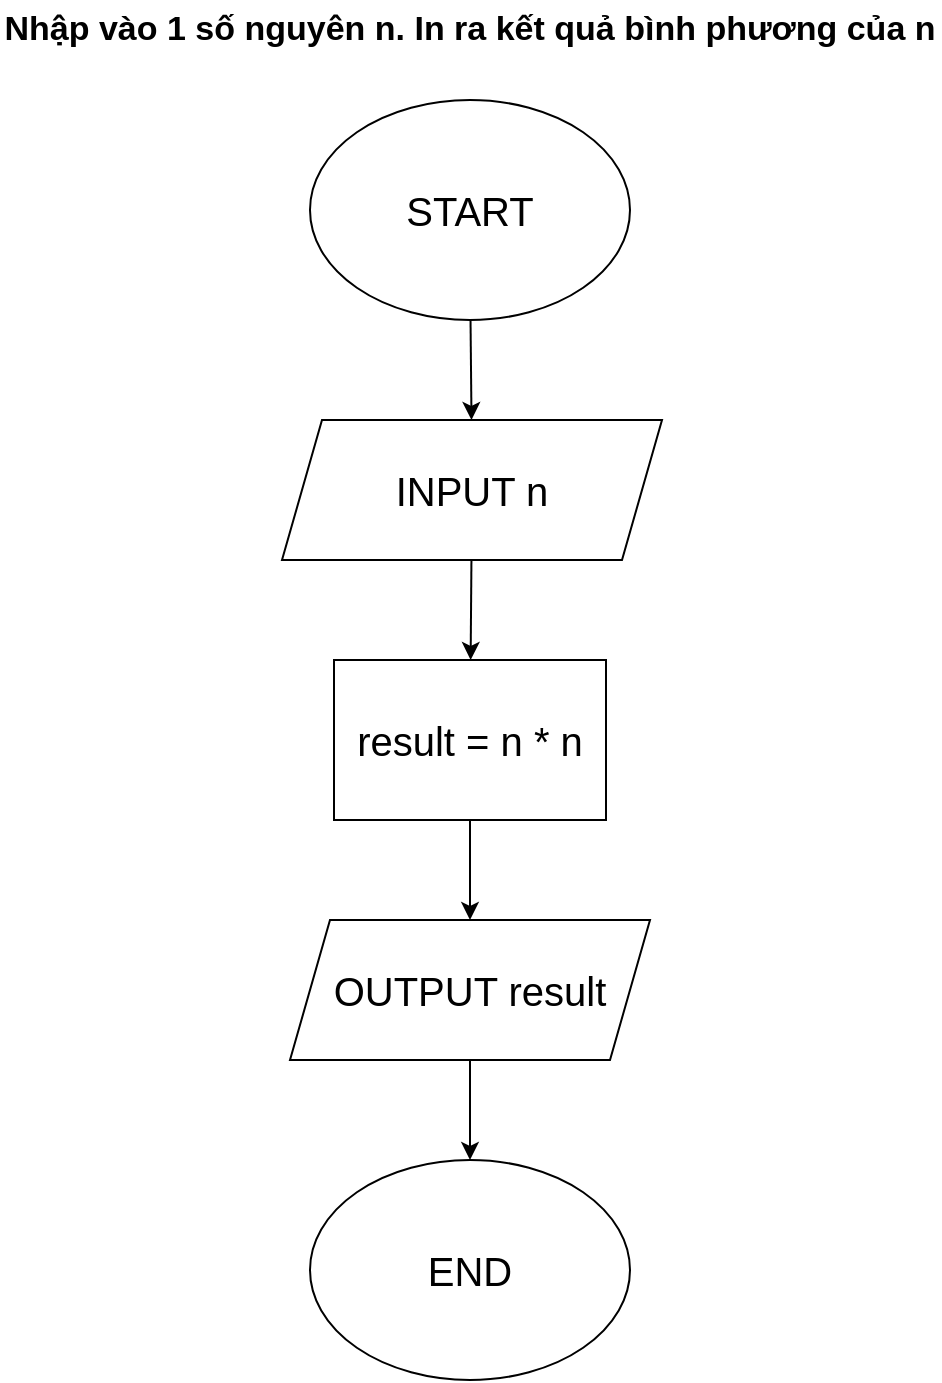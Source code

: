<mxfile version="23.0.1" type="device" pages="2">
  <diagram name="Page-1" id="AGTM7fwZfRJB2eIQedqC">
    <mxGraphModel dx="1390" dy="775" grid="1" gridSize="10" guides="1" tooltips="1" connect="1" arrows="1" fold="1" page="1" pageScale="1" pageWidth="827" pageHeight="1169" math="0" shadow="0">
      <root>
        <mxCell id="0" />
        <mxCell id="1" parent="0" />
        <mxCell id="6Ni9g9kHz7oEFQZ4ZGgN-1" value="&lt;b&gt;&lt;font style=&quot;font-size: 17px;&quot;&gt;Nhập vào 1 số nguyên n. In ra kết quả bình phương của n&lt;/font&gt;&lt;/b&gt;" style="text;html=1;strokeColor=none;fillColor=none;align=center;verticalAlign=middle;whiteSpace=wrap;rounded=0;" vertex="1" parent="1">
          <mxGeometry x="179" y="10" width="470" height="30" as="geometry" />
        </mxCell>
        <mxCell id="6Ni9g9kHz7oEFQZ4ZGgN-2" value="&lt;font style=&quot;font-size: 20px;&quot;&gt;START&lt;/font&gt;" style="ellipse;whiteSpace=wrap;html=1;" vertex="1" parent="1">
          <mxGeometry x="334" y="60" width="160" height="110" as="geometry" />
        </mxCell>
        <mxCell id="6Ni9g9kHz7oEFQZ4ZGgN-3" value="&lt;font style=&quot;font-size: 20px;&quot;&gt;INPUT n&lt;/font&gt;" style="shape=parallelogram;perimeter=parallelogramPerimeter;whiteSpace=wrap;html=1;fixedSize=1;" vertex="1" parent="1">
          <mxGeometry x="320" y="220" width="190" height="70" as="geometry" />
        </mxCell>
        <mxCell id="6Ni9g9kHz7oEFQZ4ZGgN-4" value="&lt;font style=&quot;font-size: 20px;&quot;&gt;result = n * n&lt;/font&gt;" style="rounded=0;whiteSpace=wrap;html=1;" vertex="1" parent="1">
          <mxGeometry x="346" y="340" width="136" height="80" as="geometry" />
        </mxCell>
        <mxCell id="6Ni9g9kHz7oEFQZ4ZGgN-5" value="&lt;font style=&quot;font-size: 20px;&quot;&gt;OUTPUT result&lt;/font&gt;" style="shape=parallelogram;perimeter=parallelogramPerimeter;whiteSpace=wrap;html=1;fixedSize=1;" vertex="1" parent="1">
          <mxGeometry x="324" y="470" width="180" height="70" as="geometry" />
        </mxCell>
        <mxCell id="6Ni9g9kHz7oEFQZ4ZGgN-6" value="&lt;font style=&quot;font-size: 20px;&quot;&gt;END&lt;/font&gt;" style="ellipse;whiteSpace=wrap;html=1;" vertex="1" parent="1">
          <mxGeometry x="334" y="590" width="160" height="110" as="geometry" />
        </mxCell>
        <mxCell id="6Ni9g9kHz7oEFQZ4ZGgN-7" value="" style="endArrow=classic;html=1;rounded=0;" edge="1" parent="1" source="6Ni9g9kHz7oEFQZ4ZGgN-2" target="6Ni9g9kHz7oEFQZ4ZGgN-3">
          <mxGeometry width="50" height="50" relative="1" as="geometry">
            <mxPoint x="130" y="260" as="sourcePoint" />
            <mxPoint x="180" y="210" as="targetPoint" />
          </mxGeometry>
        </mxCell>
        <mxCell id="6Ni9g9kHz7oEFQZ4ZGgN-8" value="" style="endArrow=classic;html=1;rounded=0;" edge="1" parent="1" source="6Ni9g9kHz7oEFQZ4ZGgN-3" target="6Ni9g9kHz7oEFQZ4ZGgN-4">
          <mxGeometry width="50" height="50" relative="1" as="geometry">
            <mxPoint x="70" y="340" as="sourcePoint" />
            <mxPoint x="120" y="290" as="targetPoint" />
          </mxGeometry>
        </mxCell>
        <mxCell id="6Ni9g9kHz7oEFQZ4ZGgN-9" value="" style="endArrow=classic;html=1;rounded=0;" edge="1" parent="1" source="6Ni9g9kHz7oEFQZ4ZGgN-4" target="6Ni9g9kHz7oEFQZ4ZGgN-5">
          <mxGeometry width="50" height="50" relative="1" as="geometry">
            <mxPoint x="150" y="450" as="sourcePoint" />
            <mxPoint x="200" y="400" as="targetPoint" />
          </mxGeometry>
        </mxCell>
        <mxCell id="6Ni9g9kHz7oEFQZ4ZGgN-10" value="" style="endArrow=classic;html=1;rounded=0;" edge="1" parent="1" source="6Ni9g9kHz7oEFQZ4ZGgN-5" target="6Ni9g9kHz7oEFQZ4ZGgN-6">
          <mxGeometry width="50" height="50" relative="1" as="geometry">
            <mxPoint x="100" y="550" as="sourcePoint" />
            <mxPoint x="150" y="500" as="targetPoint" />
          </mxGeometry>
        </mxCell>
      </root>
    </mxGraphModel>
  </diagram>
  <diagram id="BsHccMRhcIMibl3CY7x5" name="Page-2">
    <mxGraphModel dx="1390" dy="775" grid="1" gridSize="10" guides="1" tooltips="1" connect="1" arrows="1" fold="1" page="1" pageScale="1" pageWidth="827" pageHeight="1169" math="0" shadow="0">
      <root>
        <mxCell id="0" />
        <mxCell id="1" parent="0" />
        <mxCell id="qkjsYKhRjDsD3m-z9oLd-1" value="&lt;b&gt;&lt;font style=&quot;font-size: 17px;&quot;&gt;Nhập vào chiều dài, chiều rộng của Hình chữ nhật. In ra chu vi, diện tích.&lt;/font&gt;&lt;/b&gt;" style="text;html=1;strokeColor=none;fillColor=none;align=center;verticalAlign=middle;whiteSpace=wrap;rounded=0;" vertex="1" parent="1">
          <mxGeometry x="118" y="10" width="591" height="30" as="geometry" />
        </mxCell>
        <mxCell id="qkjsYKhRjDsD3m-z9oLd-2" value="&lt;font style=&quot;font-size: 20px;&quot;&gt;START&lt;/font&gt;" style="ellipse;whiteSpace=wrap;html=1;" vertex="1" parent="1">
          <mxGeometry x="334" y="60" width="160" height="110" as="geometry" />
        </mxCell>
        <mxCell id="qkjsYKhRjDsD3m-z9oLd-3" value="&lt;font style=&quot;font-size: 20px;&quot;&gt;INPUT cd, cr&lt;/font&gt;" style="shape=parallelogram;perimeter=parallelogramPerimeter;whiteSpace=wrap;html=1;fixedSize=1;" vertex="1" parent="1">
          <mxGeometry x="320" y="220" width="190" height="70" as="geometry" />
        </mxCell>
        <mxCell id="qkjsYKhRjDsD3m-z9oLd-12" style="edgeStyle=orthogonalEdgeStyle;rounded=0;orthogonalLoop=1;jettySize=auto;html=1;exitX=0.5;exitY=1;exitDx=0;exitDy=0;entryX=0.5;entryY=0;entryDx=0;entryDy=0;" edge="1" parent="1" source="qkjsYKhRjDsD3m-z9oLd-4" target="qkjsYKhRjDsD3m-z9oLd-11">
          <mxGeometry relative="1" as="geometry" />
        </mxCell>
        <mxCell id="qkjsYKhRjDsD3m-z9oLd-4" value="&lt;font style=&quot;font-size: 20px;&quot;&gt;P = (cd + cr) * 2&lt;br&gt;&lt;/font&gt;" style="rounded=0;whiteSpace=wrap;html=1;" vertex="1" parent="1">
          <mxGeometry x="320" y="340" width="190" height="80" as="geometry" />
        </mxCell>
        <mxCell id="qkjsYKhRjDsD3m-z9oLd-14" style="edgeStyle=orthogonalEdgeStyle;rounded=0;orthogonalLoop=1;jettySize=auto;html=1;exitX=0.5;exitY=1;exitDx=0;exitDy=0;entryX=0.5;entryY=0;entryDx=0;entryDy=0;" edge="1" parent="1" source="qkjsYKhRjDsD3m-z9oLd-5" target="qkjsYKhRjDsD3m-z9oLd-6">
          <mxGeometry relative="1" as="geometry" />
        </mxCell>
        <mxCell id="qkjsYKhRjDsD3m-z9oLd-5" value="&lt;font style=&quot;font-size: 20px;&quot;&gt;OUTPUT P, S&lt;br&gt;&lt;/font&gt;" style="shape=parallelogram;perimeter=parallelogramPerimeter;whiteSpace=wrap;html=1;fixedSize=1;" vertex="1" parent="1">
          <mxGeometry x="325" y="600" width="180" height="70" as="geometry" />
        </mxCell>
        <mxCell id="qkjsYKhRjDsD3m-z9oLd-6" value="&lt;font style=&quot;font-size: 20px;&quot;&gt;END&lt;/font&gt;" style="ellipse;whiteSpace=wrap;html=1;" vertex="1" parent="1">
          <mxGeometry x="335" y="720" width="160" height="110" as="geometry" />
        </mxCell>
        <mxCell id="qkjsYKhRjDsD3m-z9oLd-7" value="" style="endArrow=classic;html=1;rounded=0;" edge="1" parent="1" source="qkjsYKhRjDsD3m-z9oLd-2" target="qkjsYKhRjDsD3m-z9oLd-3">
          <mxGeometry width="50" height="50" relative="1" as="geometry">
            <mxPoint x="130" y="260" as="sourcePoint" />
            <mxPoint x="180" y="210" as="targetPoint" />
          </mxGeometry>
        </mxCell>
        <mxCell id="qkjsYKhRjDsD3m-z9oLd-8" value="" style="endArrow=classic;html=1;rounded=0;" edge="1" parent="1" source="qkjsYKhRjDsD3m-z9oLd-3" target="qkjsYKhRjDsD3m-z9oLd-4">
          <mxGeometry width="50" height="50" relative="1" as="geometry">
            <mxPoint x="70" y="340" as="sourcePoint" />
            <mxPoint x="120" y="290" as="targetPoint" />
          </mxGeometry>
        </mxCell>
        <mxCell id="qkjsYKhRjDsD3m-z9oLd-13" style="edgeStyle=orthogonalEdgeStyle;rounded=0;orthogonalLoop=1;jettySize=auto;html=1;exitX=0.5;exitY=1;exitDx=0;exitDy=0;" edge="1" parent="1" source="qkjsYKhRjDsD3m-z9oLd-11" target="qkjsYKhRjDsD3m-z9oLd-5">
          <mxGeometry relative="1" as="geometry" />
        </mxCell>
        <mxCell id="qkjsYKhRjDsD3m-z9oLd-11" value="&lt;font style=&quot;font-size: 20px;&quot;&gt;S = cd * cr&lt;br&gt;&lt;/font&gt;" style="rounded=0;whiteSpace=wrap;html=1;" vertex="1" parent="1">
          <mxGeometry x="320" y="470" width="190" height="80" as="geometry" />
        </mxCell>
      </root>
    </mxGraphModel>
  </diagram>
</mxfile>
